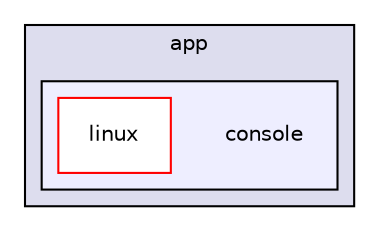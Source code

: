 digraph "/root/gifts/app/console" {
  compound=true
  node [ fontsize="10", fontname="Helvetica"];
  edge [ labelfontsize="10", labelfontname="Helvetica"];
  subgraph clusterdir_ee1cf9147548eae4e9fb91d23f2e4846 {
    graph [ bgcolor="#ddddee", pencolor="black", label="app" fontname="Helvetica", fontsize="10", URL="dir_ee1cf9147548eae4e9fb91d23f2e4846.html"]
  subgraph clusterdir_dba0fdb58003a3e22d18b29082c47647 {
    graph [ bgcolor="#eeeeff", pencolor="black", label="" URL="dir_dba0fdb58003a3e22d18b29082c47647.html"];
    dir_dba0fdb58003a3e22d18b29082c47647 [shape=plaintext label="console"];
    dir_b9f99af893b22996669fbb81a42c8188 [shape=box label="linux" color="red" fillcolor="white" style="filled" URL="dir_b9f99af893b22996669fbb81a42c8188.html"];
  }
  }
}
